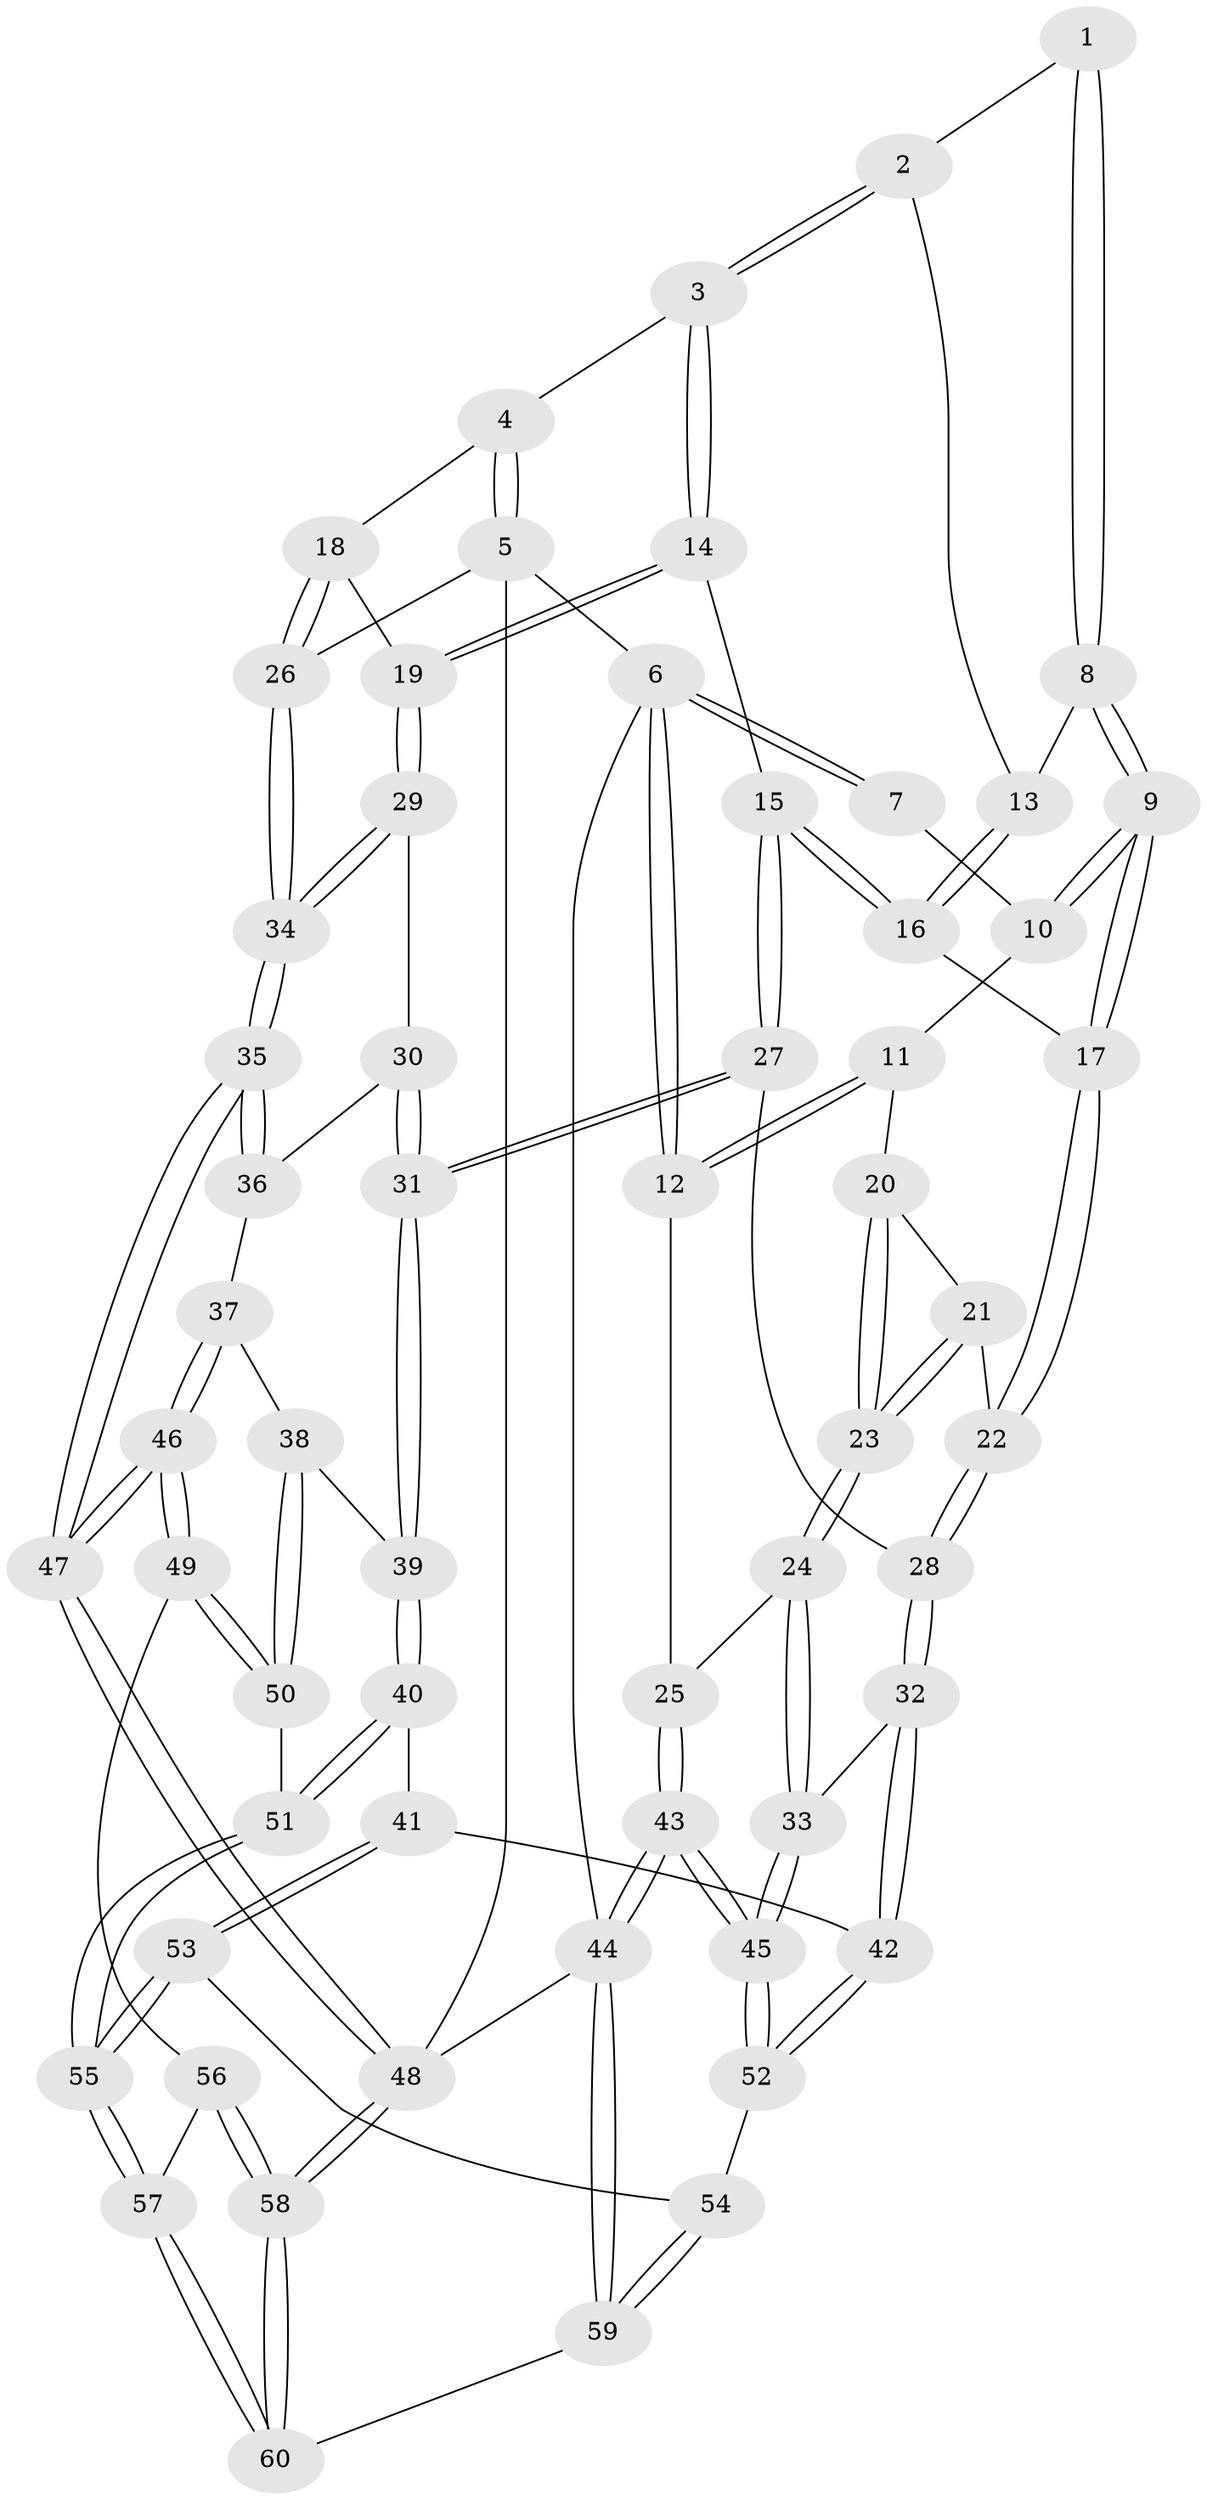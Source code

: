 // Generated by graph-tools (version 1.1) at 2025/27/03/09/25 03:27:16]
// undirected, 60 vertices, 147 edges
graph export_dot {
graph [start="1"]
  node [color=gray90,style=filled];
  1 [pos="+0.4297456500907739+0"];
  2 [pos="+0.7122850144991137+0"];
  3 [pos="+0.9101725232607879+0"];
  4 [pos="+0.9797491561982455+0"];
  5 [pos="+1+0"];
  6 [pos="+0+0"];
  7 [pos="+0.19423912146459799+0"];
  8 [pos="+0.44335329429967796+0.0633485500102427"];
  9 [pos="+0.3932078488206646+0.15408706133330774"];
  10 [pos="+0.20360751963577164+0"];
  11 [pos="+0.21075240508293505+0.12149761611346291"];
  12 [pos="+0+0.2651047039051429"];
  13 [pos="+0.5539508525203638+0.04989190106929742"];
  14 [pos="+0.7511534769122504+0.15726007643504714"];
  15 [pos="+0.6324761178335802+0.18651149830215416"];
  16 [pos="+0.6263148736930657+0.18315984837538923"];
  17 [pos="+0.39277527769614984+0.1556329599938537"];
  18 [pos="+0.9569769696195968+0.2300552454934013"];
  19 [pos="+0.7979368225327529+0.24170291003488467"];
  20 [pos="+0.22645825120616825+0.12981462467535004"];
  21 [pos="+0.35719407585587837+0.19118713590289516"];
  22 [pos="+0.35835243797365346+0.19131544700790284"];
  23 [pos="+0.18210098612428285+0.3354352559633225"];
  24 [pos="+0.08430203689608114+0.4269774420399007"];
  25 [pos="+0+0.3342912951261656"];
  26 [pos="+1+0.3823992718877327"];
  27 [pos="+0.5288023399262618+0.4207253298430757"];
  28 [pos="+0.43286308183814387+0.3929049625368787"];
  29 [pos="+0.8015223553780698+0.28719894059866036"];
  30 [pos="+0.7885667106936736+0.33657241085047457"];
  31 [pos="+0.5467493704293284+0.4388575242957493"];
  32 [pos="+0.21055738140762675+0.5287769854569634"];
  33 [pos="+0.2065779787476838+0.5283002800292246"];
  34 [pos="+1+0.44166354571535205"];
  35 [pos="+1+0.5098941739414864"];
  36 [pos="+0.7971051700606596+0.3590966270667819"];
  37 [pos="+0.8174562507402634+0.5389683968084316"];
  38 [pos="+0.7020102472290334+0.5625146872921378"];
  39 [pos="+0.5949838154536169+0.5548557612062364"];
  40 [pos="+0.5269437857413191+0.712131610862529"];
  41 [pos="+0.5120745395788974+0.7155184399075594"];
  42 [pos="+0.3494747392285305+0.6840557506558493"];
  43 [pos="+0+1"];
  44 [pos="+0+1"];
  45 [pos="+0+0.9189474924235888"];
  46 [pos="+1+0.6829438281791962"];
  47 [pos="+1+0.6809413217375745"];
  48 [pos="+1+1"];
  49 [pos="+0.8698203508711155+0.8098036390255438"];
  50 [pos="+0.7787409472251412+0.78905506370068"];
  51 [pos="+0.6090238292076726+0.8006091549148795"];
  52 [pos="+0.2577598656144301+0.8474564147751287"];
  53 [pos="+0.4136961001128064+0.8845600388682208"];
  54 [pos="+0.38127199096526304+0.9228615077452922"];
  55 [pos="+0.6068562624880535+0.9380978250864481"];
  56 [pos="+0.8696272985094469+0.8102680809790578"];
  57 [pos="+0.619756251051204+1"];
  58 [pos="+0.817766081607753+1"];
  59 [pos="+0.4326163048416498+1"];
  60 [pos="+0.6075899981415366+1"];
  1 -- 2;
  1 -- 8;
  1 -- 8;
  2 -- 3;
  2 -- 3;
  2 -- 13;
  3 -- 4;
  3 -- 14;
  3 -- 14;
  4 -- 5;
  4 -- 5;
  4 -- 18;
  5 -- 6;
  5 -- 26;
  5 -- 48;
  6 -- 7;
  6 -- 7;
  6 -- 12;
  6 -- 12;
  6 -- 44;
  7 -- 10;
  8 -- 9;
  8 -- 9;
  8 -- 13;
  9 -- 10;
  9 -- 10;
  9 -- 17;
  9 -- 17;
  10 -- 11;
  11 -- 12;
  11 -- 12;
  11 -- 20;
  12 -- 25;
  13 -- 16;
  13 -- 16;
  14 -- 15;
  14 -- 19;
  14 -- 19;
  15 -- 16;
  15 -- 16;
  15 -- 27;
  15 -- 27;
  16 -- 17;
  17 -- 22;
  17 -- 22;
  18 -- 19;
  18 -- 26;
  18 -- 26;
  19 -- 29;
  19 -- 29;
  20 -- 21;
  20 -- 23;
  20 -- 23;
  21 -- 22;
  21 -- 23;
  21 -- 23;
  22 -- 28;
  22 -- 28;
  23 -- 24;
  23 -- 24;
  24 -- 25;
  24 -- 33;
  24 -- 33;
  25 -- 43;
  25 -- 43;
  26 -- 34;
  26 -- 34;
  27 -- 28;
  27 -- 31;
  27 -- 31;
  28 -- 32;
  28 -- 32;
  29 -- 30;
  29 -- 34;
  29 -- 34;
  30 -- 31;
  30 -- 31;
  30 -- 36;
  31 -- 39;
  31 -- 39;
  32 -- 33;
  32 -- 42;
  32 -- 42;
  33 -- 45;
  33 -- 45;
  34 -- 35;
  34 -- 35;
  35 -- 36;
  35 -- 36;
  35 -- 47;
  35 -- 47;
  36 -- 37;
  37 -- 38;
  37 -- 46;
  37 -- 46;
  38 -- 39;
  38 -- 50;
  38 -- 50;
  39 -- 40;
  39 -- 40;
  40 -- 41;
  40 -- 51;
  40 -- 51;
  41 -- 42;
  41 -- 53;
  41 -- 53;
  42 -- 52;
  42 -- 52;
  43 -- 44;
  43 -- 44;
  43 -- 45;
  43 -- 45;
  44 -- 59;
  44 -- 59;
  44 -- 48;
  45 -- 52;
  45 -- 52;
  46 -- 47;
  46 -- 47;
  46 -- 49;
  46 -- 49;
  47 -- 48;
  47 -- 48;
  48 -- 58;
  48 -- 58;
  49 -- 50;
  49 -- 50;
  49 -- 56;
  50 -- 51;
  51 -- 55;
  51 -- 55;
  52 -- 54;
  53 -- 54;
  53 -- 55;
  53 -- 55;
  54 -- 59;
  54 -- 59;
  55 -- 57;
  55 -- 57;
  56 -- 57;
  56 -- 58;
  56 -- 58;
  57 -- 60;
  57 -- 60;
  58 -- 60;
  58 -- 60;
  59 -- 60;
}
